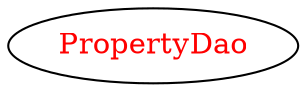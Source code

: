 digraph dependencyGraph {
 concentrate=true;
 ranksep="2.0";
 rankdir="LR"; 
 splines="ortho";
"PropertyDao" [fontcolor="red"];
}
